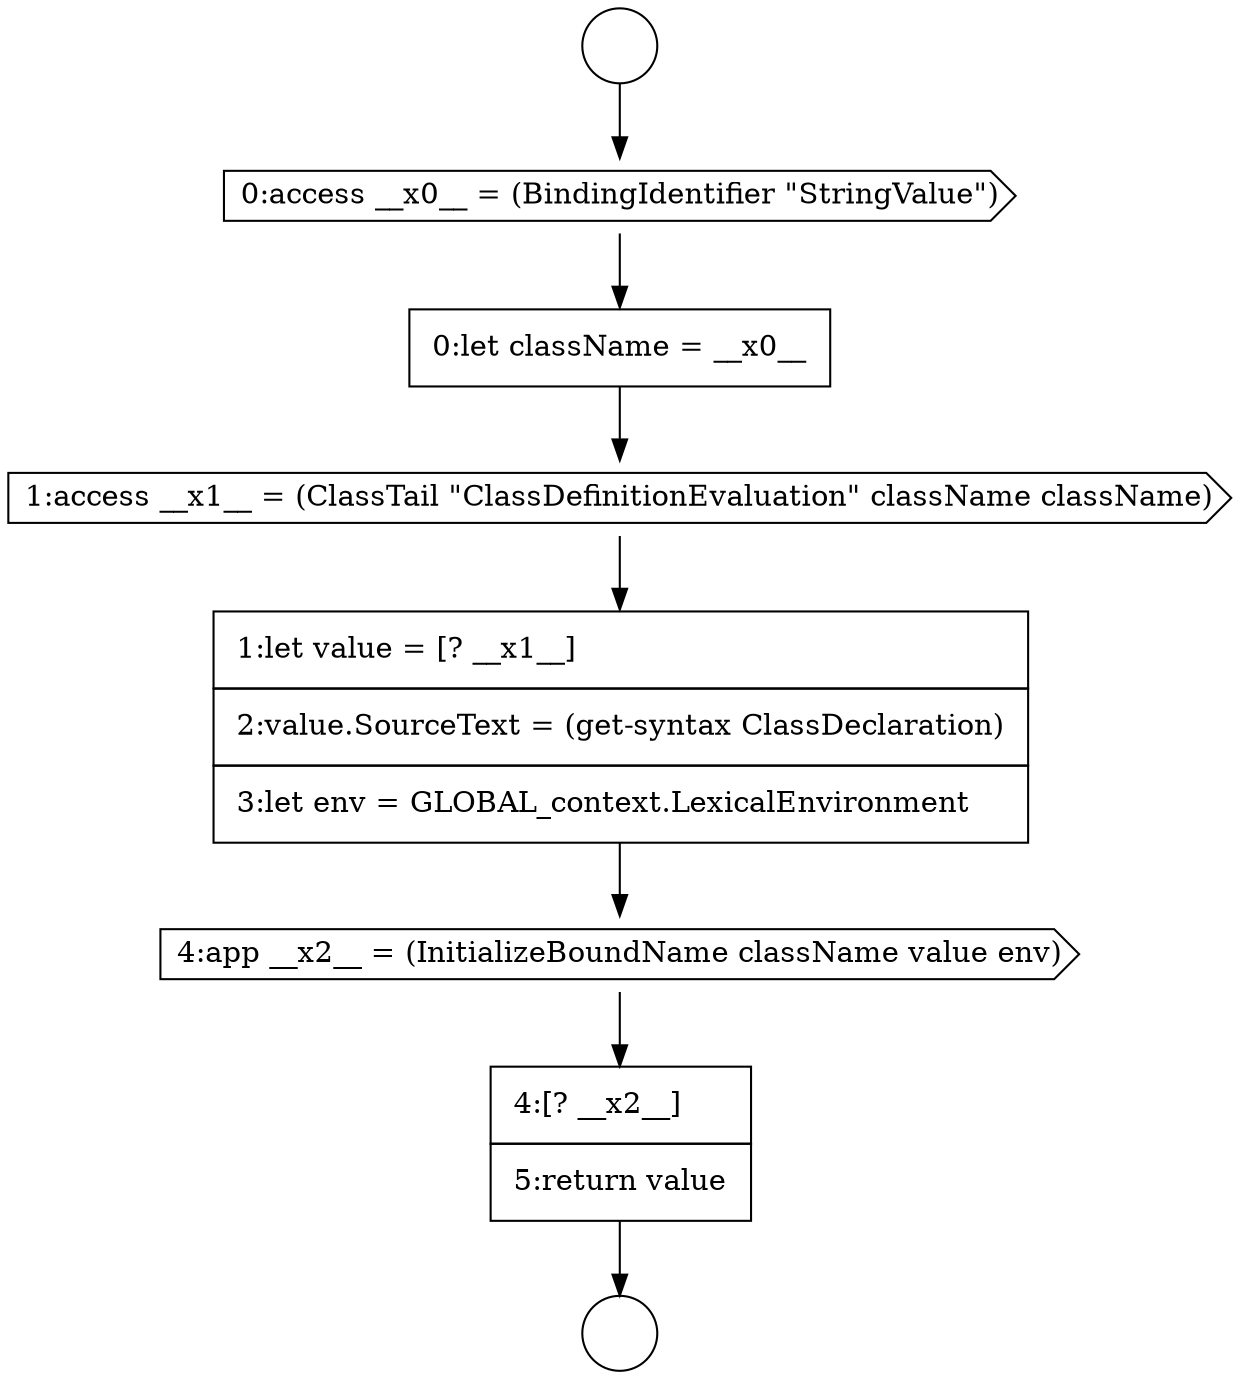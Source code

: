 digraph {
  node9822 [shape=cds, label=<<font color="black">0:access __x0__ = (BindingIdentifier &quot;StringValue&quot;)</font>> color="black" fillcolor="white" style=filled]
  node9825 [shape=none, margin=0, label=<<font color="black">
    <table border="0" cellborder="1" cellspacing="0" cellpadding="10">
      <tr><td align="left">1:let value = [? __x1__]</td></tr>
      <tr><td align="left">2:value.SourceText = (get-syntax ClassDeclaration)</td></tr>
      <tr><td align="left">3:let env = GLOBAL_context.LexicalEnvironment</td></tr>
    </table>
  </font>> color="black" fillcolor="white" style=filled]
  node9821 [shape=circle label=" " color="black" fillcolor="white" style=filled]
  node9820 [shape=circle label=" " color="black" fillcolor="white" style=filled]
  node9826 [shape=cds, label=<<font color="black">4:app __x2__ = (InitializeBoundName className value env)</font>> color="black" fillcolor="white" style=filled]
  node9824 [shape=cds, label=<<font color="black">1:access __x1__ = (ClassTail &quot;ClassDefinitionEvaluation&quot; className className)</font>> color="black" fillcolor="white" style=filled]
  node9823 [shape=none, margin=0, label=<<font color="black">
    <table border="0" cellborder="1" cellspacing="0" cellpadding="10">
      <tr><td align="left">0:let className = __x0__</td></tr>
    </table>
  </font>> color="black" fillcolor="white" style=filled]
  node9827 [shape=none, margin=0, label=<<font color="black">
    <table border="0" cellborder="1" cellspacing="0" cellpadding="10">
      <tr><td align="left">4:[? __x2__]</td></tr>
      <tr><td align="left">5:return value</td></tr>
    </table>
  </font>> color="black" fillcolor="white" style=filled]
  node9822 -> node9823 [ color="black"]
  node9823 -> node9824 [ color="black"]
  node9826 -> node9827 [ color="black"]
  node9827 -> node9821 [ color="black"]
  node9824 -> node9825 [ color="black"]
  node9825 -> node9826 [ color="black"]
  node9820 -> node9822 [ color="black"]
}
